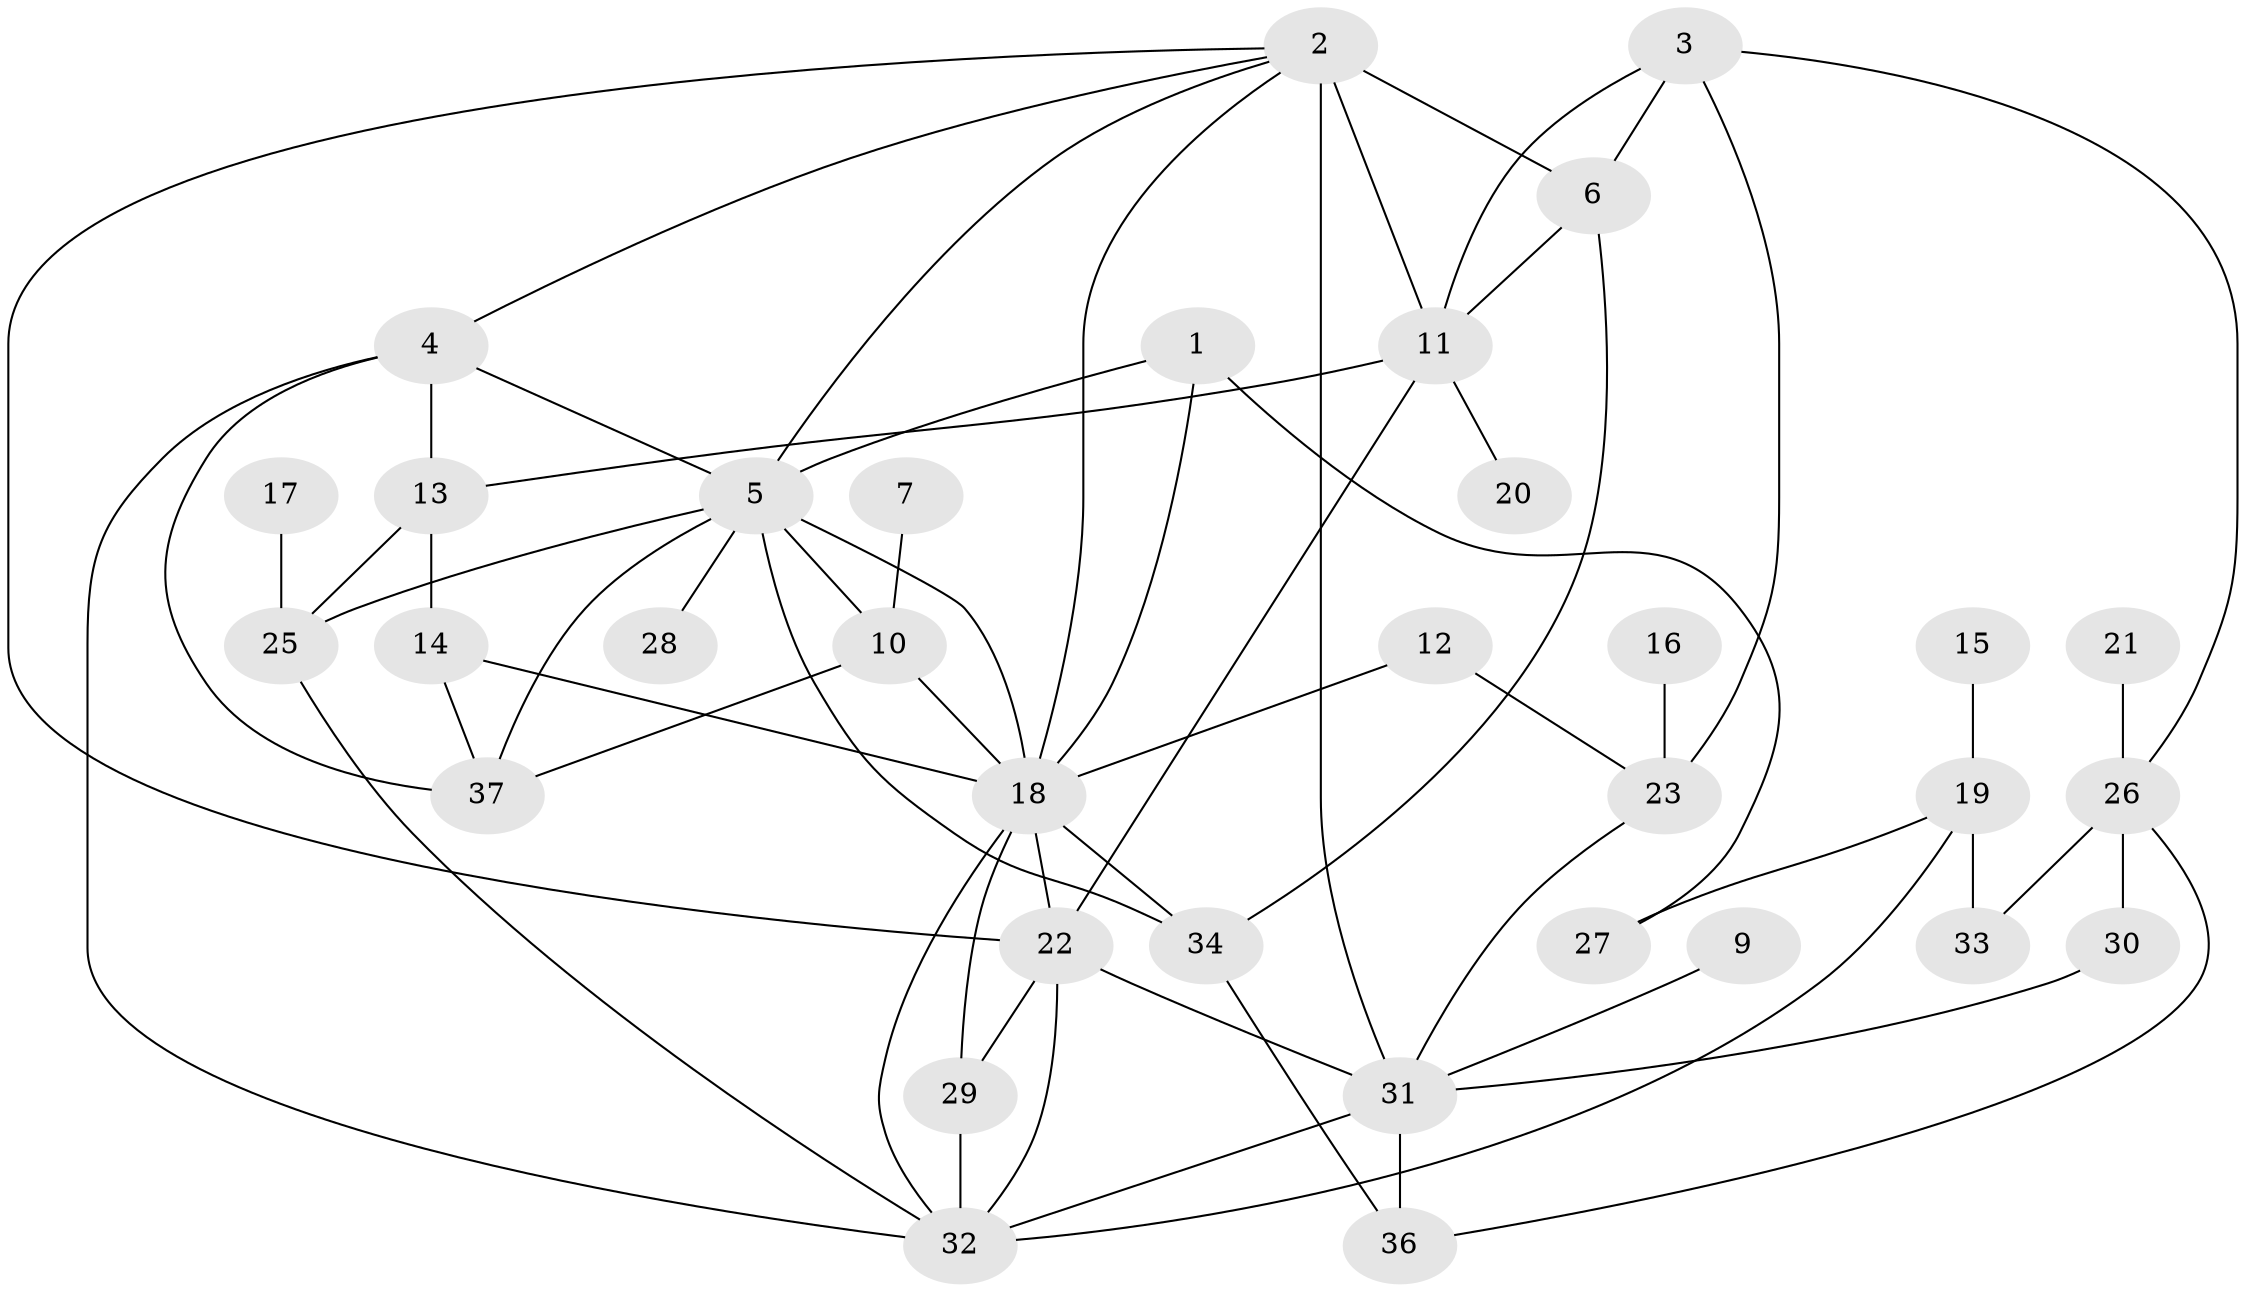 // original degree distribution, {3: 0.21568627450980393, 4: 0.19607843137254902, 5: 0.11764705882352941, 1: 0.1568627450980392, 0: 0.058823529411764705, 2: 0.1568627450980392, 7: 0.058823529411764705, 6: 0.0392156862745098}
// Generated by graph-tools (version 1.1) at 2025/48/03/04/25 22:48:08]
// undirected, 34 vertices, 63 edges
graph export_dot {
  node [color=gray90,style=filled];
  1;
  2;
  3;
  4;
  5;
  6;
  7;
  9;
  10;
  11;
  12;
  13;
  14;
  15;
  16;
  17;
  18;
  19;
  20;
  21;
  22;
  23;
  25;
  26;
  27;
  28;
  29;
  30;
  31;
  32;
  33;
  34;
  36;
  37;
  1 -- 5 [weight=1.0];
  1 -- 18 [weight=1.0];
  1 -- 27 [weight=1.0];
  2 -- 4 [weight=1.0];
  2 -- 5 [weight=1.0];
  2 -- 6 [weight=2.0];
  2 -- 11 [weight=2.0];
  2 -- 18 [weight=1.0];
  2 -- 22 [weight=1.0];
  2 -- 31 [weight=1.0];
  3 -- 6 [weight=1.0];
  3 -- 11 [weight=1.0];
  3 -- 23 [weight=1.0];
  3 -- 26 [weight=1.0];
  4 -- 5 [weight=1.0];
  4 -- 13 [weight=1.0];
  4 -- 32 [weight=1.0];
  4 -- 37 [weight=1.0];
  5 -- 10 [weight=1.0];
  5 -- 18 [weight=1.0];
  5 -- 25 [weight=1.0];
  5 -- 28 [weight=1.0];
  5 -- 34 [weight=1.0];
  5 -- 37 [weight=1.0];
  6 -- 11 [weight=1.0];
  6 -- 34 [weight=1.0];
  7 -- 10 [weight=1.0];
  9 -- 31 [weight=1.0];
  10 -- 18 [weight=1.0];
  10 -- 37 [weight=1.0];
  11 -- 13 [weight=1.0];
  11 -- 20 [weight=1.0];
  11 -- 22 [weight=1.0];
  12 -- 18 [weight=1.0];
  12 -- 23 [weight=1.0];
  13 -- 14 [weight=1.0];
  13 -- 25 [weight=1.0];
  14 -- 18 [weight=1.0];
  14 -- 37 [weight=1.0];
  15 -- 19 [weight=1.0];
  16 -- 23 [weight=1.0];
  17 -- 25 [weight=1.0];
  18 -- 22 [weight=1.0];
  18 -- 29 [weight=1.0];
  18 -- 32 [weight=1.0];
  18 -- 34 [weight=1.0];
  19 -- 27 [weight=1.0];
  19 -- 32 [weight=1.0];
  19 -- 33 [weight=1.0];
  21 -- 26 [weight=1.0];
  22 -- 29 [weight=1.0];
  22 -- 31 [weight=1.0];
  22 -- 32 [weight=1.0];
  23 -- 31 [weight=1.0];
  25 -- 32 [weight=1.0];
  26 -- 30 [weight=1.0];
  26 -- 33 [weight=1.0];
  26 -- 36 [weight=1.0];
  29 -- 32 [weight=1.0];
  30 -- 31 [weight=1.0];
  31 -- 32 [weight=1.0];
  31 -- 36 [weight=1.0];
  34 -- 36 [weight=1.0];
}
